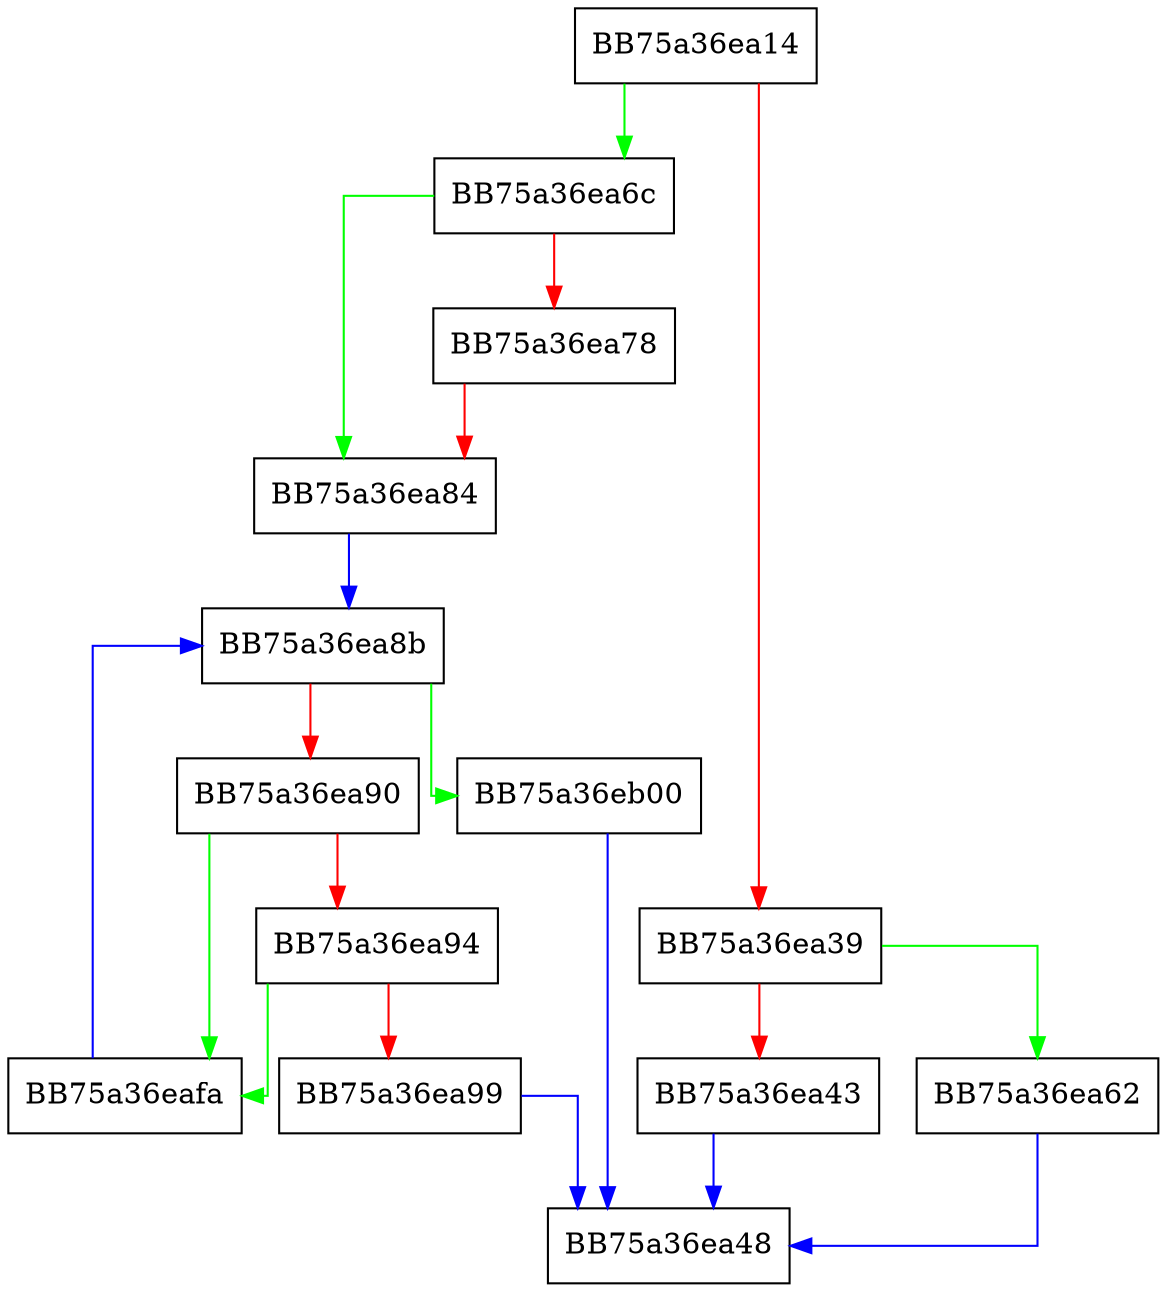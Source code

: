 digraph sigidfromrecid {
  node [shape="box"];
  graph [splines=ortho];
  BB75a36ea14 -> BB75a36ea6c [color="green"];
  BB75a36ea14 -> BB75a36ea39 [color="red"];
  BB75a36ea39 -> BB75a36ea62 [color="green"];
  BB75a36ea39 -> BB75a36ea43 [color="red"];
  BB75a36ea43 -> BB75a36ea48 [color="blue"];
  BB75a36ea62 -> BB75a36ea48 [color="blue"];
  BB75a36ea6c -> BB75a36ea84 [color="green"];
  BB75a36ea6c -> BB75a36ea78 [color="red"];
  BB75a36ea78 -> BB75a36ea84 [color="red"];
  BB75a36ea84 -> BB75a36ea8b [color="blue"];
  BB75a36ea8b -> BB75a36eb00 [color="green"];
  BB75a36ea8b -> BB75a36ea90 [color="red"];
  BB75a36ea90 -> BB75a36eafa [color="green"];
  BB75a36ea90 -> BB75a36ea94 [color="red"];
  BB75a36ea94 -> BB75a36eafa [color="green"];
  BB75a36ea94 -> BB75a36ea99 [color="red"];
  BB75a36ea99 -> BB75a36ea48 [color="blue"];
  BB75a36eafa -> BB75a36ea8b [color="blue"];
  BB75a36eb00 -> BB75a36ea48 [color="blue"];
}